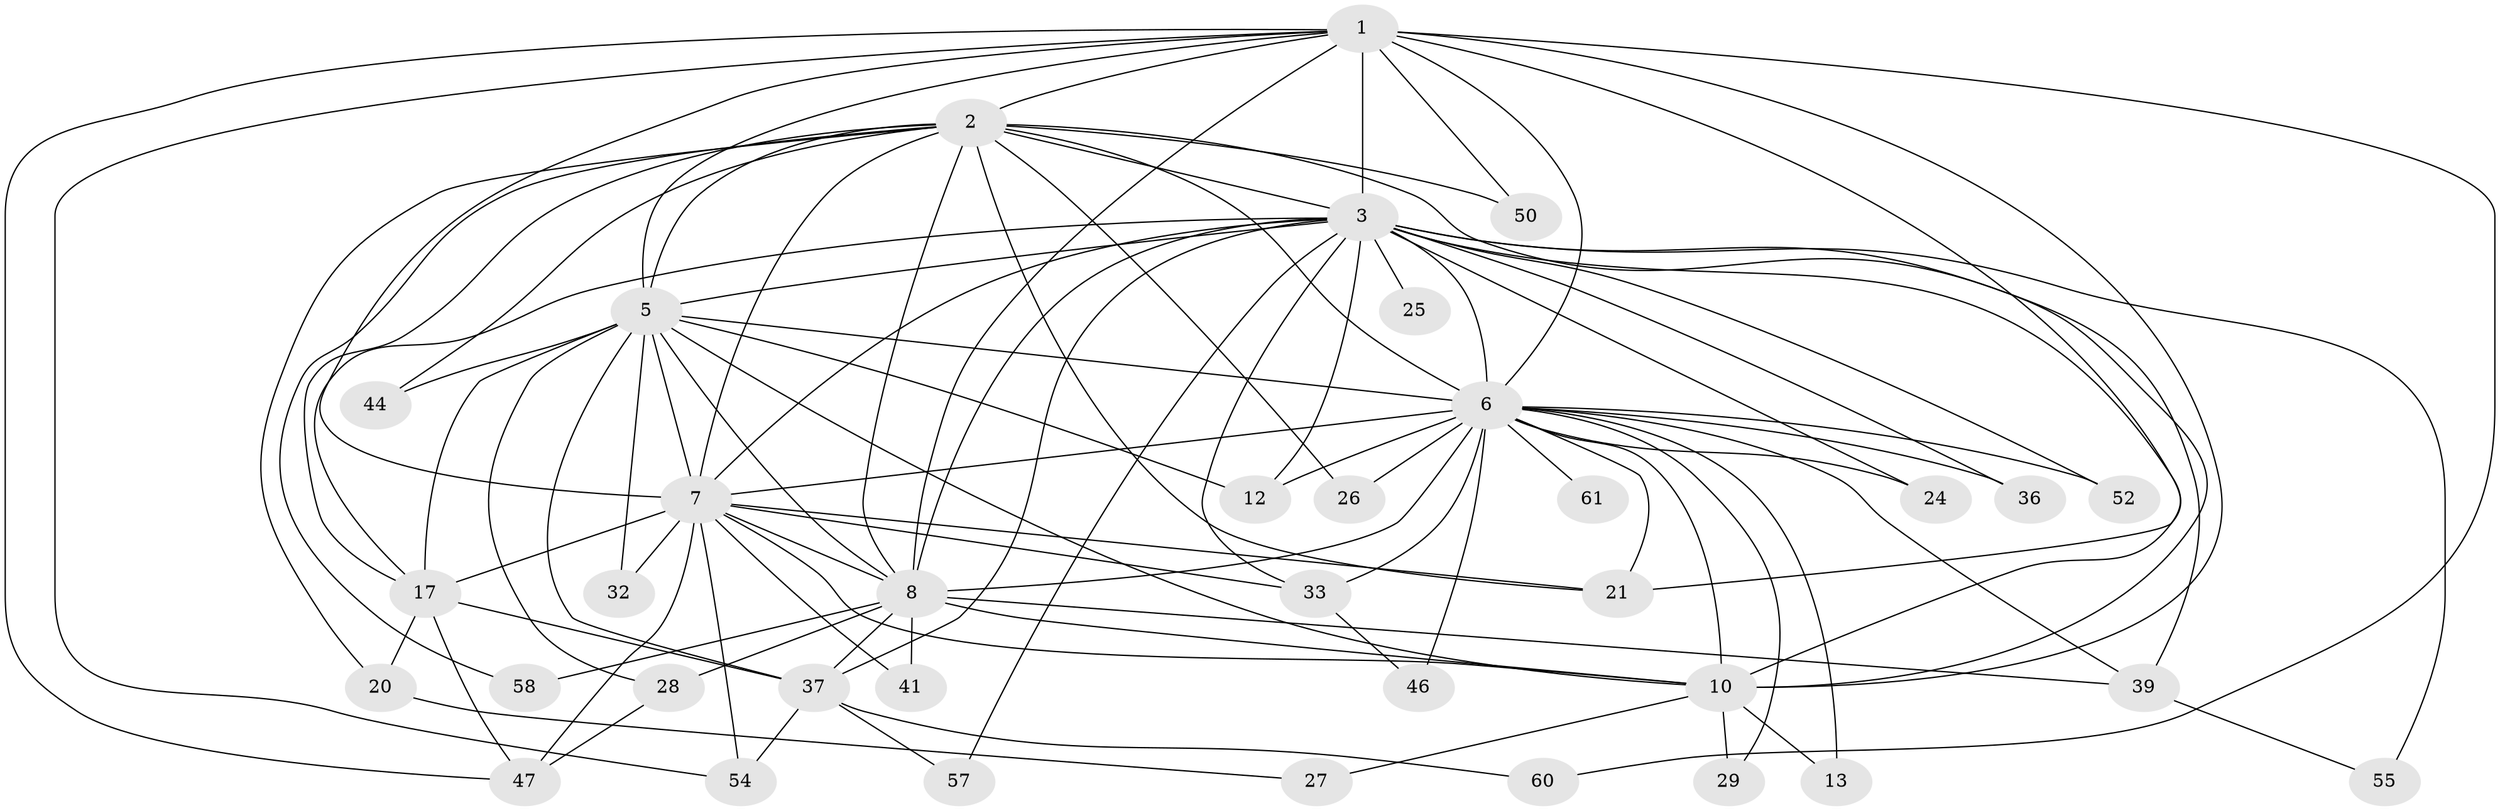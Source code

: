 // original degree distribution, {16: 0.0136986301369863, 14: 0.0136986301369863, 21: 0.0136986301369863, 18: 0.0273972602739726, 17: 0.0410958904109589, 23: 0.0136986301369863, 12: 0.0136986301369863, 3: 0.136986301369863, 4: 0.1095890410958904, 2: 0.547945205479452, 5: 0.0547945205479452, 7: 0.0136986301369863}
// Generated by graph-tools (version 1.1) at 2025/13/03/09/25 04:13:50]
// undirected, 36 vertices, 94 edges
graph export_dot {
graph [start="1"]
  node [color=gray90,style=filled];
  1;
  2 [super="+16+30+31"];
  3 [super="+11+69+70+40+38+4+51+35+22"];
  5 [super="+14"];
  6 [super="+9+15+19+49"];
  7 [super="+23+43"];
  8;
  10;
  12 [super="+67"];
  13;
  17 [super="+64+72+48"];
  20;
  21 [super="+34"];
  24;
  25 [super="+42"];
  26;
  27;
  28;
  29;
  32;
  33 [super="+56"];
  36;
  37 [super="+45"];
  39;
  41;
  44;
  46;
  47 [super="+62"];
  50;
  52;
  54;
  55;
  57;
  58;
  60;
  61;
  1 -- 2;
  1 -- 3 [weight=3];
  1 -- 5;
  1 -- 6 [weight=2];
  1 -- 7 [weight=2];
  1 -- 8;
  1 -- 10;
  1 -- 50;
  1 -- 54;
  1 -- 60;
  1 -- 21;
  1 -- 47;
  2 -- 3 [weight=3];
  2 -- 5;
  2 -- 6 [weight=3];
  2 -- 7;
  2 -- 8 [weight=2];
  2 -- 10;
  2 -- 58;
  2 -- 20;
  2 -- 26;
  2 -- 44;
  2 -- 17;
  2 -- 50;
  2 -- 21;
  3 -- 5 [weight=2];
  3 -- 6 [weight=7];
  3 -- 7 [weight=3];
  3 -- 8 [weight=2];
  3 -- 10 [weight=2];
  3 -- 12;
  3 -- 24;
  3 -- 36;
  3 -- 37;
  3 -- 39;
  3 -- 17;
  3 -- 55;
  3 -- 25 [weight=2];
  3 -- 52;
  3 -- 57;
  3 -- 33;
  5 -- 6 [weight=4];
  5 -- 7;
  5 -- 8 [weight=2];
  5 -- 10;
  5 -- 17 [weight=2];
  5 -- 28;
  5 -- 32;
  5 -- 44;
  5 -- 37 [weight=2];
  5 -- 12;
  6 -- 7 [weight=3];
  6 -- 8 [weight=3];
  6 -- 10 [weight=2];
  6 -- 12 [weight=2];
  6 -- 52;
  6 -- 13;
  6 -- 21;
  6 -- 24;
  6 -- 26;
  6 -- 29;
  6 -- 33;
  6 -- 36;
  6 -- 46;
  6 -- 61 [weight=2];
  6 -- 39;
  7 -- 8;
  7 -- 10;
  7 -- 21;
  7 -- 32;
  7 -- 33;
  7 -- 41;
  7 -- 47;
  7 -- 54;
  7 -- 17;
  8 -- 10;
  8 -- 28;
  8 -- 37;
  8 -- 39;
  8 -- 41;
  8 -- 58;
  10 -- 13;
  10 -- 27;
  10 -- 29;
  17 -- 20;
  17 -- 37;
  17 -- 47;
  20 -- 27;
  28 -- 47;
  33 -- 46;
  37 -- 54;
  37 -- 57;
  37 -- 60;
  39 -- 55;
}
